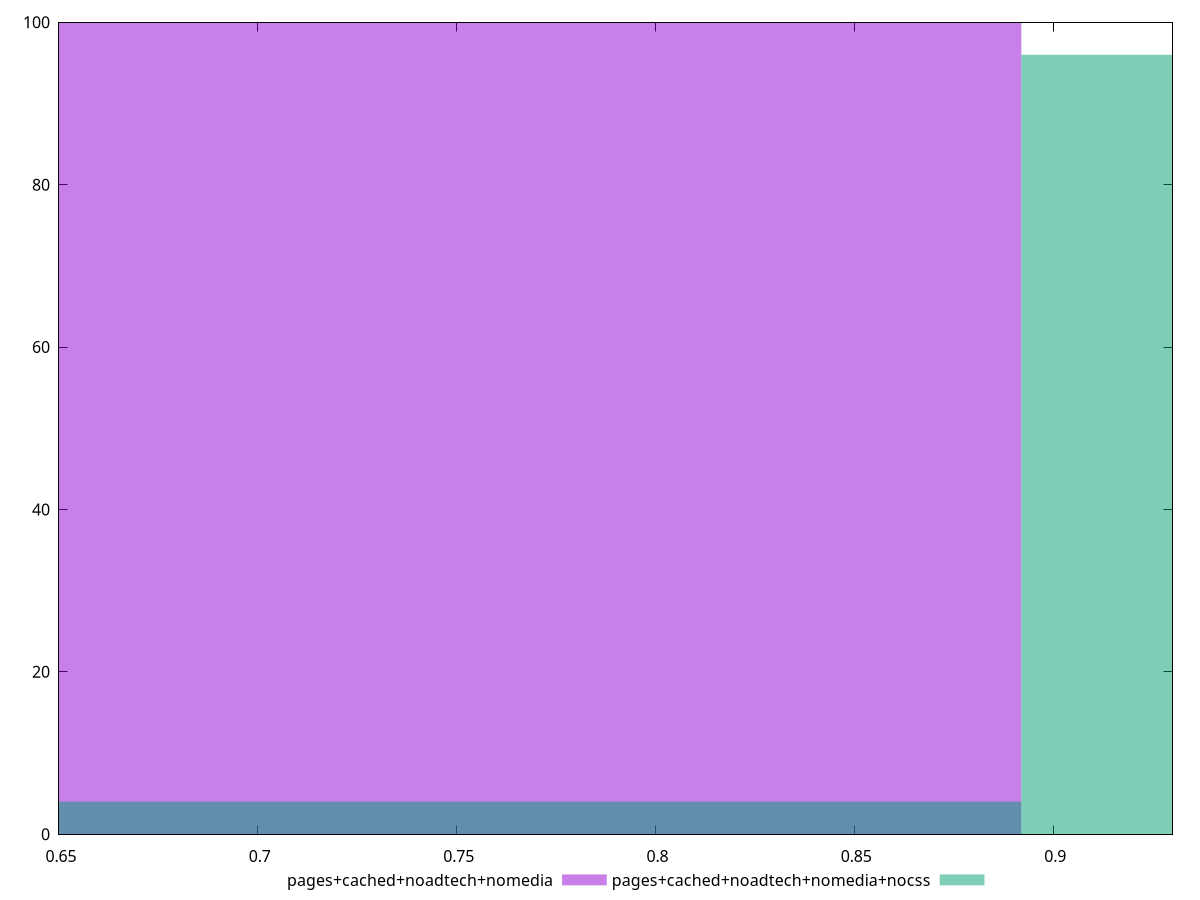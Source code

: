 reset

$pagesCachedNoadtechNomedia <<EOF
0.7645521678417528 100
EOF

$pagesCachedNoadtechNomediaNocss <<EOF
1.0194028904556705 96
0.7645521678417528 4
EOF

set key outside below
set boxwidth 0.2548507226139176
set xrange [0.65:0.93]
set yrange [0:100]
set trange [0:100]
set style fill transparent solid 0.5 noborder
set terminal svg size 640, 500 enhanced background rgb 'white'
set output "report_00009_2021-02-08T22-37-41.559Z/meta/score/comparison/histogram/3_vs_4.svg"

plot $pagesCachedNoadtechNomedia title "pages+cached+noadtech+nomedia" with boxes, \
     $pagesCachedNoadtechNomediaNocss title "pages+cached+noadtech+nomedia+nocss" with boxes

reset
